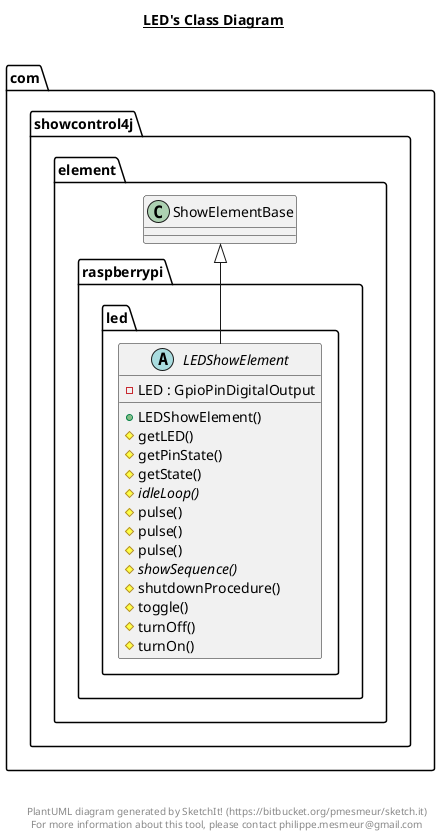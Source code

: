 @startuml

title __LED's Class Diagram__\n

  namespace com.showcontrol4j.element {
    namespace raspberrypi.led {
      abstract class com.showcontrol4j.element.raspberrypi.led.LEDShowElement {
          - LED : GpioPinDigitalOutput
          + LEDShowElement()
          # getLED()
          # getPinState()
          # getState()
          {abstract} # idleLoop()
          # pulse()
          # pulse()
          # pulse()
          {abstract} # showSequence()
          # shutdownProcedure()
          # toggle()
          # turnOff()
          # turnOn()
      }
    }
  }
  

  com.showcontrol4j.element.raspberrypi.led.LEDShowElement -up-|> com.showcontrol4j.element.ShowElementBase


right footer


PlantUML diagram generated by SketchIt! (https://bitbucket.org/pmesmeur/sketch.it)
For more information about this tool, please contact philippe.mesmeur@gmail.com
endfooter

@enduml
